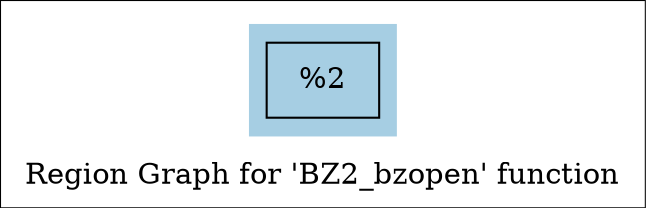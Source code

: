 digraph "Region Graph for 'BZ2_bzopen' function" {
	label="Region Graph for 'BZ2_bzopen' function";

	Node0x1451410 [shape=record,label="{%2}"];
	colorscheme = "paired12"
        subgraph cluster_0x1447880 {
          label = "";
          style = filled;
          color = 1
          Node0x1451410;
        }
}
